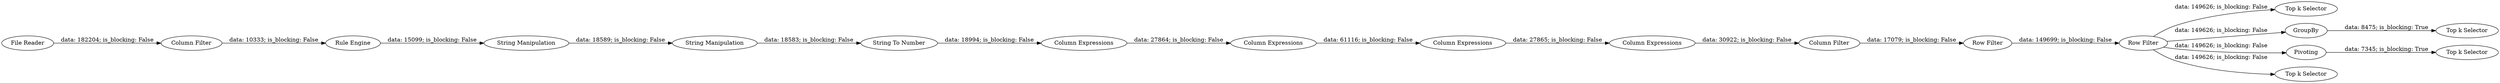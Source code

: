 digraph {
	"3511073545178158888_2" [label="String Manipulation"]
	"3511073545178158888_6" [label="Rule Engine"]
	"-6470778295867941602_3" [label="Column Filter"]
	"-6470778295867941602_29" [label="Top k Selector"]
	"-4283265164290893305_19" [label="Column Expressions"]
	"-6470778295867941602_22" [label=GroupBy]
	"-1618751860265752696_21" [label="Column Filter"]
	"-1618751860265752696_25" [label="Row Filter"]
	"-4283265164290893305_18" [label="Column Expressions"]
	"-6470778295867941602_28" [label="Top k Selector"]
	"-1618751860265752696_24" [label="Row Filter"]
	"3511073545178158888_5" [label="String To Number"]
	"-6470778295867941602_1" [label="File Reader"]
	"3511073545178158888_10" [label="String Manipulation"]
	"-6470778295867941602_30" [label="Top k Selector"]
	"-6470778295867941602_20" [label="Column Expressions"]
	"-6470778295867941602_27" [label=Pivoting]
	"-6470778295867941602_26" [label="Top k Selector"]
	"-4283265164290893305_16" [label="Column Expressions"]
	"-6470778295867941602_3" -> "3511073545178158888_6" [label="data: 10333; is_blocking: False"]
	"-6470778295867941602_1" -> "-6470778295867941602_3" [label="data: 182204; is_blocking: False"]
	"-1618751860265752696_25" -> "-6470778295867941602_26" [label="data: 149626; is_blocking: False"]
	"3511073545178158888_6" -> "3511073545178158888_2" [label="data: 15099; is_blocking: False"]
	"-6470778295867941602_27" -> "-6470778295867941602_30" [label="data: 7345; is_blocking: True"]
	"-4283265164290893305_16" -> "-4283265164290893305_18" [label="data: 61116; is_blocking: False"]
	"-4283265164290893305_18" -> "-4283265164290893305_19" [label="data: 27865; is_blocking: False"]
	"-1618751860265752696_25" -> "-6470778295867941602_29" [label="data: 149626; is_blocking: False"]
	"3511073545178158888_5" -> "-6470778295867941602_20" [label="data: 18994; is_blocking: False"]
	"3511073545178158888_2" -> "3511073545178158888_10" [label="data: 18589; is_blocking: False"]
	"-1618751860265752696_25" -> "-6470778295867941602_27" [label="data: 149626; is_blocking: False"]
	"-1618751860265752696_21" -> "-1618751860265752696_24" [label="data: 17079; is_blocking: False"]
	"-1618751860265752696_24" -> "-1618751860265752696_25" [label="data: 149699; is_blocking: False"]
	"3511073545178158888_10" -> "3511073545178158888_5" [label="data: 18583; is_blocking: False"]
	"-6470778295867941602_20" -> "-4283265164290893305_16" [label="data: 27864; is_blocking: False"]
	"-1618751860265752696_25" -> "-6470778295867941602_22" [label="data: 149626; is_blocking: False"]
	"-4283265164290893305_19" -> "-1618751860265752696_21" [label="data: 30922; is_blocking: False"]
	"-6470778295867941602_22" -> "-6470778295867941602_28" [label="data: 8475; is_blocking: True"]
	rankdir=LR
}
